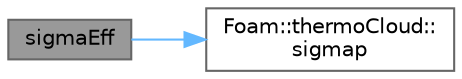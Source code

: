 digraph "sigmaEff"
{
 // LATEX_PDF_SIZE
  bgcolor="transparent";
  edge [fontname=Helvetica,fontsize=10,labelfontname=Helvetica,labelfontsize=10];
  node [fontname=Helvetica,fontsize=10,shape=box,height=0.2,width=0.4];
  rankdir="LR";
  Node1 [id="Node000001",label="sigmaEff",height=0.2,width=0.4,color="gray40", fillcolor="grey60", style="filled", fontcolor="black",tooltip=" "];
  Node1 -> Node2 [id="edge1_Node000001_Node000002",color="steelblue1",style="solid",tooltip=" "];
  Node2 [id="Node000002",label="Foam::thermoCloud::\lsigmap",height=0.2,width=0.4,color="grey40", fillcolor="white", style="filled",URL="$classFoam_1_1thermoCloud.html#a0e8aea0983eb439ff6043e5a19dfe20f",tooltip=" "];
}
